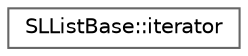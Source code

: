 digraph "Graphical Class Hierarchy"
{
 // LATEX_PDF_SIZE
  bgcolor="transparent";
  edge [fontname=Helvetica,fontsize=10,labelfontname=Helvetica,labelfontsize=10];
  node [fontname=Helvetica,fontsize=10,shape=box,height=0.2,width=0.4];
  rankdir="LR";
  Node0 [id="Node000000",label="SLListBase::iterator",height=0.2,width=0.4,color="grey40", fillcolor="white", style="filled",URL="$classFoam_1_1SLListBase_1_1iterator.html",tooltip=" "];
}

